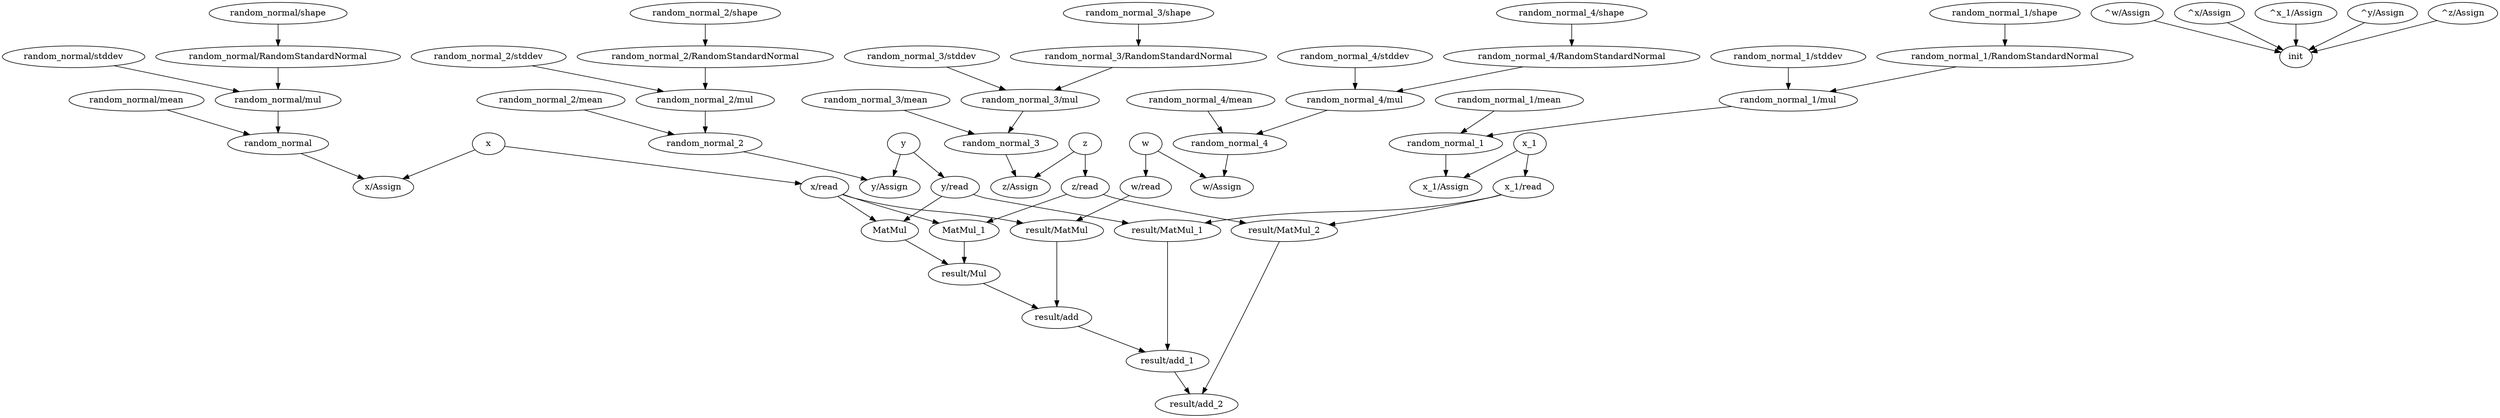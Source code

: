 digraph {
	"random_normal/shape" [label="random_normal/shape"]
	"random_normal/mean" [label="random_normal/mean"]
	"random_normal/stddev" [label="random_normal/stddev"]
	"random_normal/RandomStandardNormal" [label="random_normal/RandomStandardNormal"]
	"random_normal/shape" -> "random_normal/RandomStandardNormal"
	"random_normal/mul" [label="random_normal/mul"]
	"random_normal/RandomStandardNormal" -> "random_normal/mul"
	"random_normal/stddev" -> "random_normal/mul"
	random_normal [label=random_normal]
	"random_normal/mul" -> random_normal
	"random_normal/mean" -> random_normal
	x [label=x]
	"x/Assign" [label="x/Assign"]
	x -> "x/Assign"
	random_normal -> "x/Assign"
	"x/read" [label="x/read"]
	x -> "x/read"
	"random_normal_1/shape" [label="random_normal_1/shape"]
	"random_normal_1/mean" [label="random_normal_1/mean"]
	"random_normal_1/stddev" [label="random_normal_1/stddev"]
	"random_normal_1/RandomStandardNormal" [label="random_normal_1/RandomStandardNormal"]
	"random_normal_1/shape" -> "random_normal_1/RandomStandardNormal"
	"random_normal_1/mul" [label="random_normal_1/mul"]
	"random_normal_1/RandomStandardNormal" -> "random_normal_1/mul"
	"random_normal_1/stddev" -> "random_normal_1/mul"
	random_normal_1 [label=random_normal_1]
	"random_normal_1/mul" -> random_normal_1
	"random_normal_1/mean" -> random_normal_1
	x_1 [label=x_1]
	"x_1/Assign" [label="x_1/Assign"]
	x_1 -> "x_1/Assign"
	random_normal_1 -> "x_1/Assign"
	"x_1/read" [label="x_1/read"]
	x_1 -> "x_1/read"
	"random_normal_2/shape" [label="random_normal_2/shape"]
	"random_normal_2/mean" [label="random_normal_2/mean"]
	"random_normal_2/stddev" [label="random_normal_2/stddev"]
	"random_normal_2/RandomStandardNormal" [label="random_normal_2/RandomStandardNormal"]
	"random_normal_2/shape" -> "random_normal_2/RandomStandardNormal"
	"random_normal_2/mul" [label="random_normal_2/mul"]
	"random_normal_2/RandomStandardNormal" -> "random_normal_2/mul"
	"random_normal_2/stddev" -> "random_normal_2/mul"
	random_normal_2 [label=random_normal_2]
	"random_normal_2/mul" -> random_normal_2
	"random_normal_2/mean" -> random_normal_2
	y [label=y]
	"y/Assign" [label="y/Assign"]
	y -> "y/Assign"
	random_normal_2 -> "y/Assign"
	"y/read" [label="y/read"]
	y -> "y/read"
	"random_normal_3/shape" [label="random_normal_3/shape"]
	"random_normal_3/mean" [label="random_normal_3/mean"]
	"random_normal_3/stddev" [label="random_normal_3/stddev"]
	"random_normal_3/RandomStandardNormal" [label="random_normal_3/RandomStandardNormal"]
	"random_normal_3/shape" -> "random_normal_3/RandomStandardNormal"
	"random_normal_3/mul" [label="random_normal_3/mul"]
	"random_normal_3/RandomStandardNormal" -> "random_normal_3/mul"
	"random_normal_3/stddev" -> "random_normal_3/mul"
	random_normal_3 [label=random_normal_3]
	"random_normal_3/mul" -> random_normal_3
	"random_normal_3/mean" -> random_normal_3
	z [label=z]
	"z/Assign" [label="z/Assign"]
	z -> "z/Assign"
	random_normal_3 -> "z/Assign"
	"z/read" [label="z/read"]
	z -> "z/read"
	"random_normal_4/shape" [label="random_normal_4/shape"]
	"random_normal_4/mean" [label="random_normal_4/mean"]
	"random_normal_4/stddev" [label="random_normal_4/stddev"]
	"random_normal_4/RandomStandardNormal" [label="random_normal_4/RandomStandardNormal"]
	"random_normal_4/shape" -> "random_normal_4/RandomStandardNormal"
	"random_normal_4/mul" [label="random_normal_4/mul"]
	"random_normal_4/RandomStandardNormal" -> "random_normal_4/mul"
	"random_normal_4/stddev" -> "random_normal_4/mul"
	random_normal_4 [label=random_normal_4]
	"random_normal_4/mul" -> random_normal_4
	"random_normal_4/mean" -> random_normal_4
	w [label=w]
	"w/Assign" [label="w/Assign"]
	w -> "w/Assign"
	random_normal_4 -> "w/Assign"
	"w/read" [label="w/read"]
	w -> "w/read"
	MatMul [label=MatMul]
	"x/read" -> MatMul
	"y/read" -> MatMul
	MatMul_1 [label=MatMul_1]
	"x/read" -> MatMul_1
	"z/read" -> MatMul_1
	"result/Mul" [label="result/Mul"]
	MatMul -> "result/Mul"
	MatMul_1 -> "result/Mul"
	"result/MatMul" [label="result/MatMul"]
	"x/read" -> "result/MatMul"
	"w/read" -> "result/MatMul"
	"result/add" [label="result/add"]
	"result/Mul" -> "result/add"
	"result/MatMul" -> "result/add"
	"result/MatMul_1" [label="result/MatMul_1"]
	"x_1/read" -> "result/MatMul_1"
	"y/read" -> "result/MatMul_1"
	"result/add_1" [label="result/add_1"]
	"result/add" -> "result/add_1"
	"result/MatMul_1" -> "result/add_1"
	"result/MatMul_2" [label="result/MatMul_2"]
	"x_1/read" -> "result/MatMul_2"
	"z/read" -> "result/MatMul_2"
	"result/add_2" [label="result/add_2"]
	"result/add_1" -> "result/add_2"
	"result/MatMul_2" -> "result/add_2"
	init [label=init]
	"^w/Assign" -> init
	"^x/Assign" -> init
	"^x_1/Assign" -> init
	"^y/Assign" -> init
	"^z/Assign" -> init
}